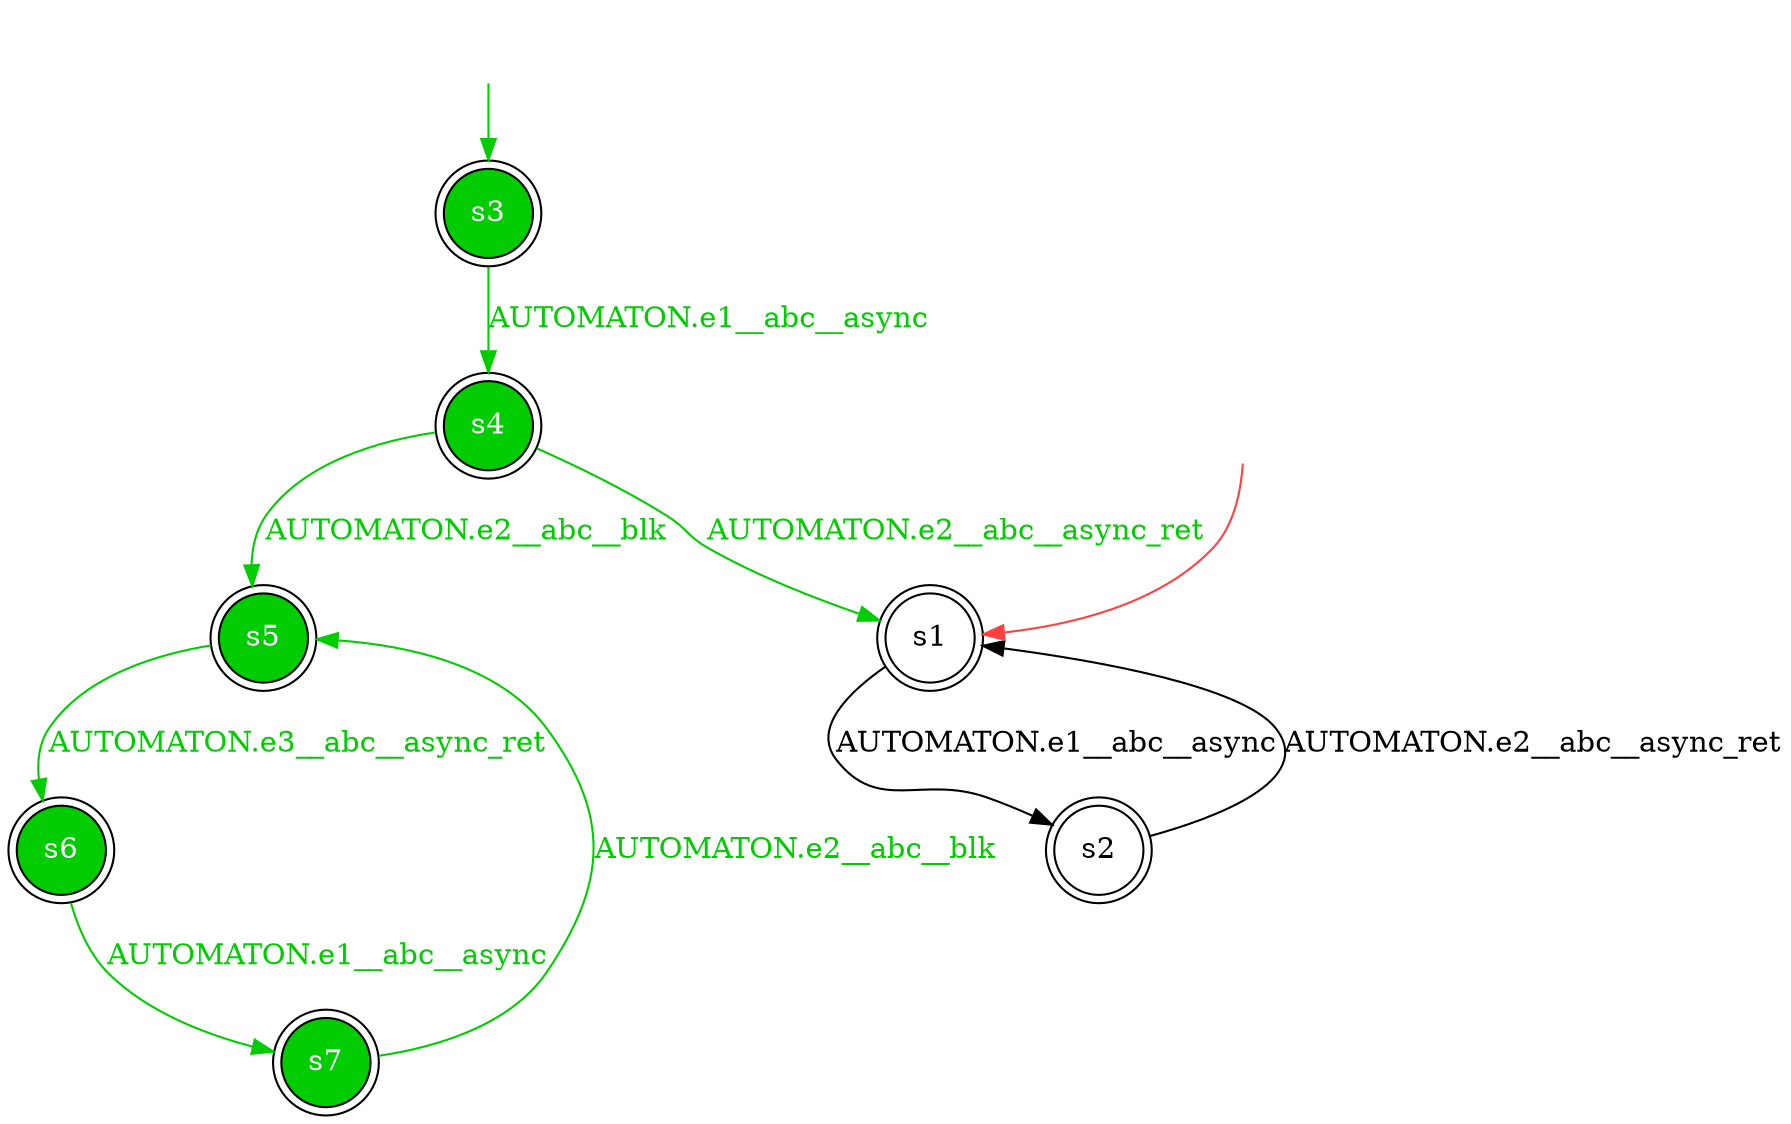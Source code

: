 digraph diffautomaton {
	1 [label=<s1> shape="doublecircle"];
	3 [label=<s3> shape="doublecircle" fillcolor="#00cc00" fontcolor="#ffffff" style="filled"];
	2 [label=<s2> shape="doublecircle"];
	4 [label=<s4> shape="doublecircle" fillcolor="#00cc00" fontcolor="#ffffff" style="filled"];
	5 [label=<s5> shape="doublecircle" fillcolor="#00cc00" fontcolor="#ffffff" style="filled"];
	6 [label=<s6> shape="doublecircle" fillcolor="#00cc00" fontcolor="#ffffff" style="filled"];
	7 [label=<s7> shape="doublecircle" fillcolor="#00cc00" fontcolor="#ffffff" style="filled"];
	__init1 [label=<> shape="none"];
	__init1 -> 1 [color="#ff4040"];
	__init3 [label=<> shape="none"];
	__init3 -> 3 [color="#00cc00"];
	1 -> 2 [label=<<font color="#000000">AUTOMATON.e1__abc__async</font>> id="1-0-2"];
	3 -> 4 [label=<<font color="#00cc00">AUTOMATON.e1__abc__async</font>> color="#00cc00" id="3-0-4"];
	2 -> 1 [label=<<font color="#000000">AUTOMATON.e2__abc__async_ret</font>> id="2-0-1"];
	4 -> 5 [label=<<font color="#00cc00">AUTOMATON.e2__abc__blk</font>> color="#00cc00" id="4-0-5"];
	4 -> 1 [label=<<font color="#00cc00">AUTOMATON.e2__abc__async_ret</font>> color="#00cc00" id="4-1-1"];
	5 -> 6 [label=<<font color="#00cc00">AUTOMATON.e3__abc__async_ret</font>> color="#00cc00" id="5-0-6"];
	6 -> 7 [label=<<font color="#00cc00">AUTOMATON.e1__abc__async</font>> color="#00cc00" id="6-0-7"];
	7 -> 5 [label=<<font color="#00cc00">AUTOMATON.e2__abc__blk</font>> color="#00cc00" id="7-0-5"];
}
